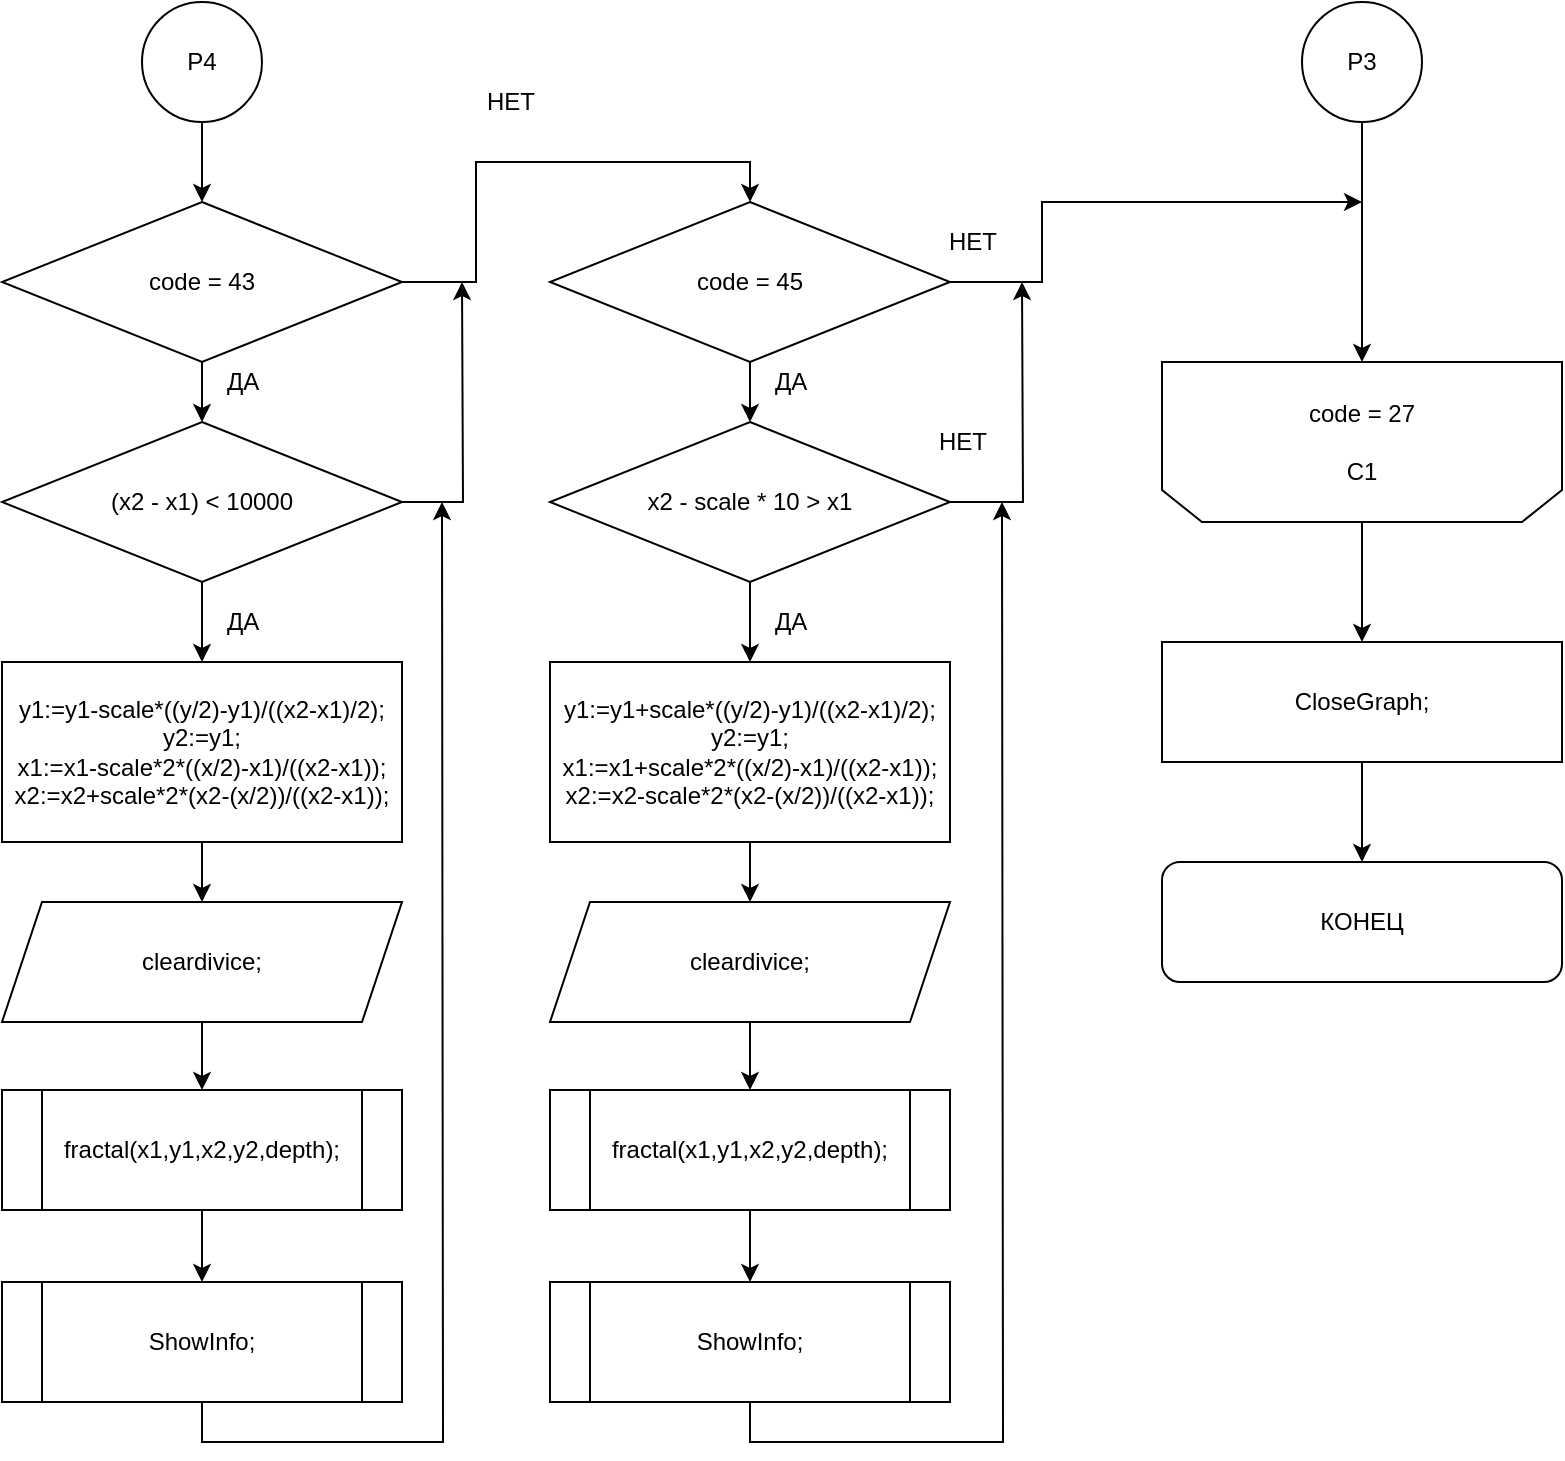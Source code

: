 <mxfile version="14.6.1" type="device"><diagram id="ECwL9-7BSf-l3iw5oNLO" name="Page-1"><mxGraphModel dx="1044" dy="-834" grid="1" gridSize="10" guides="1" tooltips="1" connect="1" arrows="1" fold="1" page="1" pageScale="1" pageWidth="827" pageHeight="1169" math="0" shadow="0"><root><mxCell id="0"/><mxCell id="1" parent="0"/><mxCell id="aOeAk5nu_Uj5CqO4Ikg1-162" style="edgeStyle=orthogonalEdgeStyle;rounded=0;orthogonalLoop=1;jettySize=auto;html=1;exitX=0.5;exitY=1;exitDx=0;exitDy=0;entryX=0.5;entryY=0;entryDx=0;entryDy=0;" edge="1" parent="1" source="aOeAk5nu_Uj5CqO4Ikg1-148" target="aOeAk5nu_Uj5CqO4Ikg1-150"><mxGeometry relative="1" as="geometry"/></mxCell><mxCell id="aOeAk5nu_Uj5CqO4Ikg1-148" value="P4" style="ellipse;whiteSpace=wrap;html=1;aspect=fixed;" vertex="1" parent="1"><mxGeometry x="110" y="2370" width="60" height="60" as="geometry"/></mxCell><mxCell id="aOeAk5nu_Uj5CqO4Ikg1-149" style="edgeStyle=orthogonalEdgeStyle;rounded=0;orthogonalLoop=1;jettySize=auto;html=1;exitX=0.5;exitY=1;exitDx=0;exitDy=0;entryX=0.5;entryY=0;entryDx=0;entryDy=0;" edge="1" parent="1" source="aOeAk5nu_Uj5CqO4Ikg1-150" target="aOeAk5nu_Uj5CqO4Ikg1-152"><mxGeometry relative="1" as="geometry"/></mxCell><mxCell id="aOeAk5nu_Uj5CqO4Ikg1-177" style="edgeStyle=orthogonalEdgeStyle;rounded=0;orthogonalLoop=1;jettySize=auto;html=1;exitX=1;exitY=0.5;exitDx=0;exitDy=0;entryX=0.5;entryY=0;entryDx=0;entryDy=0;" edge="1" parent="1" source="aOeAk5nu_Uj5CqO4Ikg1-150" target="aOeAk5nu_Uj5CqO4Ikg1-165"><mxGeometry relative="1" as="geometry"/></mxCell><mxCell id="aOeAk5nu_Uj5CqO4Ikg1-150" value="code = 43" style="rhombus;whiteSpace=wrap;html=1;" vertex="1" parent="1"><mxGeometry x="40" y="2470" width="200" height="80" as="geometry"/></mxCell><mxCell id="aOeAk5nu_Uj5CqO4Ikg1-151" style="edgeStyle=orthogonalEdgeStyle;rounded=0;orthogonalLoop=1;jettySize=auto;html=1;exitX=0.5;exitY=1;exitDx=0;exitDy=0;entryX=0.5;entryY=0;entryDx=0;entryDy=0;" edge="1" parent="1" source="aOeAk5nu_Uj5CqO4Ikg1-152" target="aOeAk5nu_Uj5CqO4Ikg1-155"><mxGeometry relative="1" as="geometry"/></mxCell><mxCell id="aOeAk5nu_Uj5CqO4Ikg1-179" style="edgeStyle=orthogonalEdgeStyle;rounded=0;orthogonalLoop=1;jettySize=auto;html=1;exitX=1;exitY=0.5;exitDx=0;exitDy=0;" edge="1" parent="1" source="aOeAk5nu_Uj5CqO4Ikg1-152"><mxGeometry relative="1" as="geometry"><mxPoint x="270" y="2510" as="targetPoint"/></mxGeometry></mxCell><mxCell id="aOeAk5nu_Uj5CqO4Ikg1-152" value="(x2 - x1) &amp;lt; 10000" style="rhombus;whiteSpace=wrap;html=1;" vertex="1" parent="1"><mxGeometry x="40" y="2580" width="200" height="80" as="geometry"/></mxCell><mxCell id="aOeAk5nu_Uj5CqO4Ikg1-153" value="ДА" style="text;html=1;align=center;verticalAlign=middle;resizable=0;points=[];autosize=1;strokeColor=none;" vertex="1" parent="1"><mxGeometry x="145" y="2550" width="30" height="20" as="geometry"/></mxCell><mxCell id="aOeAk5nu_Uj5CqO4Ikg1-163" style="edgeStyle=orthogonalEdgeStyle;rounded=0;orthogonalLoop=1;jettySize=auto;html=1;exitX=0.5;exitY=1;exitDx=0;exitDy=0;entryX=0.5;entryY=0;entryDx=0;entryDy=0;" edge="1" parent="1" source="aOeAk5nu_Uj5CqO4Ikg1-155" target="aOeAk5nu_Uj5CqO4Ikg1-157"><mxGeometry relative="1" as="geometry"/></mxCell><mxCell id="aOeAk5nu_Uj5CqO4Ikg1-155" value="&lt;div&gt;&lt;font style=&quot;font-size: 12px&quot;&gt;y1:=y1-scale*((y/2)-y1)/((x2-x1)/2);&lt;/font&gt;&lt;/div&gt;&lt;div&gt;&lt;font style=&quot;font-size: 12px&quot;&gt;y2:=y1;&lt;/font&gt;&lt;/div&gt;&lt;div&gt;&lt;span&gt;x1:=x1-scale*2*((x/2)-x1)/((x2-x1));&lt;/span&gt;&lt;/div&gt;&lt;div&gt;&lt;span&gt;x2:=x2+scale*2*(x2-(x/2))/((x2-x1));&lt;/span&gt;&lt;/div&gt;" style="rounded=0;whiteSpace=wrap;html=1;" vertex="1" parent="1"><mxGeometry x="40" y="2700" width="200" height="90" as="geometry"/></mxCell><mxCell id="aOeAk5nu_Uj5CqO4Ikg1-156" style="edgeStyle=orthogonalEdgeStyle;rounded=0;orthogonalLoop=1;jettySize=auto;html=1;exitX=0.5;exitY=1;exitDx=0;exitDy=0;entryX=0.5;entryY=0;entryDx=0;entryDy=0;" edge="1" parent="1" source="aOeAk5nu_Uj5CqO4Ikg1-157" target="aOeAk5nu_Uj5CqO4Ikg1-159"><mxGeometry relative="1" as="geometry"/></mxCell><mxCell id="aOeAk5nu_Uj5CqO4Ikg1-157" value="cleardivice;" style="shape=parallelogram;perimeter=parallelogramPerimeter;whiteSpace=wrap;html=1;fixedSize=1;" vertex="1" parent="1"><mxGeometry x="40" y="2820" width="200" height="60" as="geometry"/></mxCell><mxCell id="aOeAk5nu_Uj5CqO4Ikg1-158" style="edgeStyle=orthogonalEdgeStyle;rounded=0;orthogonalLoop=1;jettySize=auto;html=1;exitX=0.5;exitY=1;exitDx=0;exitDy=0;entryX=0.5;entryY=0;entryDx=0;entryDy=0;" edge="1" parent="1" source="aOeAk5nu_Uj5CqO4Ikg1-159" target="aOeAk5nu_Uj5CqO4Ikg1-160"><mxGeometry relative="1" as="geometry"/></mxCell><mxCell id="aOeAk5nu_Uj5CqO4Ikg1-159" value="fractal(x1,y1,x2,y2,depth);" style="shape=process;whiteSpace=wrap;html=1;backgroundOutline=1;" vertex="1" parent="1"><mxGeometry x="40" y="2914" width="200" height="60" as="geometry"/></mxCell><mxCell id="aOeAk5nu_Uj5CqO4Ikg1-180" style="edgeStyle=orthogonalEdgeStyle;rounded=0;orthogonalLoop=1;jettySize=auto;html=1;exitX=0.5;exitY=1;exitDx=0;exitDy=0;" edge="1" parent="1" source="aOeAk5nu_Uj5CqO4Ikg1-160"><mxGeometry relative="1" as="geometry"><mxPoint x="260" y="2620" as="targetPoint"/></mxGeometry></mxCell><mxCell id="aOeAk5nu_Uj5CqO4Ikg1-160" value="ShowInfo;" style="shape=process;whiteSpace=wrap;html=1;backgroundOutline=1;" vertex="1" parent="1"><mxGeometry x="40" y="3010" width="200" height="60" as="geometry"/></mxCell><mxCell id="aOeAk5nu_Uj5CqO4Ikg1-161" value="ДА" style="text;html=1;align=center;verticalAlign=middle;resizable=0;points=[];autosize=1;strokeColor=none;" vertex="1" parent="1"><mxGeometry x="145" y="2670" width="30" height="20" as="geometry"/></mxCell><mxCell id="aOeAk5nu_Uj5CqO4Ikg1-164" style="edgeStyle=orthogonalEdgeStyle;rounded=0;orthogonalLoop=1;jettySize=auto;html=1;exitX=0.5;exitY=1;exitDx=0;exitDy=0;entryX=0.5;entryY=0;entryDx=0;entryDy=0;" edge="1" parent="1" source="aOeAk5nu_Uj5CqO4Ikg1-165" target="aOeAk5nu_Uj5CqO4Ikg1-167"><mxGeometry relative="1" as="geometry"/></mxCell><mxCell id="aOeAk5nu_Uj5CqO4Ikg1-183" style="edgeStyle=orthogonalEdgeStyle;rounded=0;orthogonalLoop=1;jettySize=auto;html=1;exitX=1;exitY=0.5;exitDx=0;exitDy=0;" edge="1" parent="1" source="aOeAk5nu_Uj5CqO4Ikg1-165"><mxGeometry relative="1" as="geometry"><mxPoint x="720" y="2470" as="targetPoint"/><Array as="points"><mxPoint x="560" y="2510"/><mxPoint x="560" y="2470"/></Array></mxGeometry></mxCell><mxCell id="aOeAk5nu_Uj5CqO4Ikg1-165" value="code = 45" style="rhombus;whiteSpace=wrap;html=1;" vertex="1" parent="1"><mxGeometry x="314" y="2470" width="200" height="80" as="geometry"/></mxCell><mxCell id="aOeAk5nu_Uj5CqO4Ikg1-166" style="edgeStyle=orthogonalEdgeStyle;rounded=0;orthogonalLoop=1;jettySize=auto;html=1;exitX=0.5;exitY=1;exitDx=0;exitDy=0;entryX=0.5;entryY=0;entryDx=0;entryDy=0;" edge="1" parent="1" source="aOeAk5nu_Uj5CqO4Ikg1-167" target="aOeAk5nu_Uj5CqO4Ikg1-170"><mxGeometry relative="1" as="geometry"/></mxCell><mxCell id="aOeAk5nu_Uj5CqO4Ikg1-185" style="edgeStyle=orthogonalEdgeStyle;rounded=0;orthogonalLoop=1;jettySize=auto;html=1;exitX=1;exitY=0.5;exitDx=0;exitDy=0;" edge="1" parent="1" source="aOeAk5nu_Uj5CqO4Ikg1-167"><mxGeometry relative="1" as="geometry"><mxPoint x="550" y="2510" as="targetPoint"/></mxGeometry></mxCell><mxCell id="aOeAk5nu_Uj5CqO4Ikg1-167" value="x2 - scale * 10 &amp;gt; x1" style="rhombus;whiteSpace=wrap;html=1;" vertex="1" parent="1"><mxGeometry x="314" y="2580" width="200" height="80" as="geometry"/></mxCell><mxCell id="aOeAk5nu_Uj5CqO4Ikg1-168" value="ДА" style="text;html=1;align=center;verticalAlign=middle;resizable=0;points=[];autosize=1;strokeColor=none;" vertex="1" parent="1"><mxGeometry x="419" y="2550" width="30" height="20" as="geometry"/></mxCell><mxCell id="aOeAk5nu_Uj5CqO4Ikg1-169" style="edgeStyle=orthogonalEdgeStyle;rounded=0;orthogonalLoop=1;jettySize=auto;html=1;exitX=0.5;exitY=1;exitDx=0;exitDy=0;entryX=0.5;entryY=0;entryDx=0;entryDy=0;" edge="1" parent="1" source="aOeAk5nu_Uj5CqO4Ikg1-170" target="aOeAk5nu_Uj5CqO4Ikg1-172"><mxGeometry relative="1" as="geometry"/></mxCell><mxCell id="aOeAk5nu_Uj5CqO4Ikg1-170" value="&lt;div&gt;y1:=y1+scale*((y/2)-y1)/((x2-x1)/2);&lt;/div&gt;&lt;div&gt;&lt;span&gt;y2:=y1;&lt;/span&gt;&lt;/div&gt;&lt;div&gt;&lt;span&gt;x1:=x1+scale*2*((x/2)-x1)/((x2-x1));&lt;/span&gt;&lt;/div&gt;&lt;div&gt;&lt;span&gt;x2:=x2-scale*2*(x2-(x/2))/((x2-x1));&lt;/span&gt;&lt;/div&gt;" style="rounded=0;whiteSpace=wrap;html=1;" vertex="1" parent="1"><mxGeometry x="314" y="2700" width="200" height="90" as="geometry"/></mxCell><mxCell id="aOeAk5nu_Uj5CqO4Ikg1-171" style="edgeStyle=orthogonalEdgeStyle;rounded=0;orthogonalLoop=1;jettySize=auto;html=1;exitX=0.5;exitY=1;exitDx=0;exitDy=0;entryX=0.5;entryY=0;entryDx=0;entryDy=0;" edge="1" parent="1" source="aOeAk5nu_Uj5CqO4Ikg1-172" target="aOeAk5nu_Uj5CqO4Ikg1-174"><mxGeometry relative="1" as="geometry"/></mxCell><mxCell id="aOeAk5nu_Uj5CqO4Ikg1-172" value="cleardivice;" style="shape=parallelogram;perimeter=parallelogramPerimeter;whiteSpace=wrap;html=1;fixedSize=1;" vertex="1" parent="1"><mxGeometry x="314" y="2820" width="200" height="60" as="geometry"/></mxCell><mxCell id="aOeAk5nu_Uj5CqO4Ikg1-173" style="edgeStyle=orthogonalEdgeStyle;rounded=0;orthogonalLoop=1;jettySize=auto;html=1;exitX=0.5;exitY=1;exitDx=0;exitDy=0;entryX=0.5;entryY=0;entryDx=0;entryDy=0;" edge="1" parent="1" source="aOeAk5nu_Uj5CqO4Ikg1-174" target="aOeAk5nu_Uj5CqO4Ikg1-175"><mxGeometry relative="1" as="geometry"/></mxCell><mxCell id="aOeAk5nu_Uj5CqO4Ikg1-174" value="fractal(x1,y1,x2,y2,depth);" style="shape=process;whiteSpace=wrap;html=1;backgroundOutline=1;" vertex="1" parent="1"><mxGeometry x="314" y="2914" width="200" height="60" as="geometry"/></mxCell><mxCell id="aOeAk5nu_Uj5CqO4Ikg1-187" style="edgeStyle=orthogonalEdgeStyle;rounded=0;orthogonalLoop=1;jettySize=auto;html=1;exitX=0.5;exitY=1;exitDx=0;exitDy=0;" edge="1" parent="1" source="aOeAk5nu_Uj5CqO4Ikg1-175"><mxGeometry relative="1" as="geometry"><mxPoint x="540" y="2620" as="targetPoint"/></mxGeometry></mxCell><mxCell id="aOeAk5nu_Uj5CqO4Ikg1-175" value="ShowInfo;" style="shape=process;whiteSpace=wrap;html=1;backgroundOutline=1;" vertex="1" parent="1"><mxGeometry x="314" y="3010" width="200" height="60" as="geometry"/></mxCell><mxCell id="aOeAk5nu_Uj5CqO4Ikg1-176" value="ДА" style="text;html=1;align=center;verticalAlign=middle;resizable=0;points=[];autosize=1;strokeColor=none;" vertex="1" parent="1"><mxGeometry x="419" y="2670" width="30" height="20" as="geometry"/></mxCell><mxCell id="aOeAk5nu_Uj5CqO4Ikg1-178" value="НЕТ" style="text;html=1;align=center;verticalAlign=middle;resizable=0;points=[];autosize=1;strokeColor=none;" vertex="1" parent="1"><mxGeometry x="274" y="2410" width="40" height="20" as="geometry"/></mxCell><mxCell id="aOeAk5nu_Uj5CqO4Ikg1-188" style="edgeStyle=orthogonalEdgeStyle;rounded=0;orthogonalLoop=1;jettySize=auto;html=1;exitX=0.5;exitY=1;exitDx=0;exitDy=0;" edge="1" parent="1" source="aOeAk5nu_Uj5CqO4Ikg1-181"><mxGeometry relative="1" as="geometry"><mxPoint x="720" y="2550" as="targetPoint"/><Array as="points"><mxPoint x="720" y="2540"/></Array></mxGeometry></mxCell><mxCell id="aOeAk5nu_Uj5CqO4Ikg1-181" value="P3" style="ellipse;whiteSpace=wrap;html=1;aspect=fixed;" vertex="1" parent="1"><mxGeometry x="690" y="2370" width="60" height="60" as="geometry"/></mxCell><mxCell id="aOeAk5nu_Uj5CqO4Ikg1-184" value="НЕТ" style="text;html=1;align=center;verticalAlign=middle;resizable=0;points=[];autosize=1;strokeColor=none;" vertex="1" parent="1"><mxGeometry x="505" y="2480" width="40" height="20" as="geometry"/></mxCell><mxCell id="aOeAk5nu_Uj5CqO4Ikg1-186" value="НЕТ" style="text;html=1;align=center;verticalAlign=middle;resizable=0;points=[];autosize=1;strokeColor=none;" vertex="1" parent="1"><mxGeometry x="500" y="2580" width="40" height="20" as="geometry"/></mxCell><mxCell id="aOeAk5nu_Uj5CqO4Ikg1-193" style="edgeStyle=orthogonalEdgeStyle;rounded=0;orthogonalLoop=1;jettySize=auto;html=1;exitX=0.5;exitY=0;exitDx=0;exitDy=0;entryX=0.5;entryY=0;entryDx=0;entryDy=0;" edge="1" parent="1" source="aOeAk5nu_Uj5CqO4Ikg1-191" target="aOeAk5nu_Uj5CqO4Ikg1-192"><mxGeometry relative="1" as="geometry"/></mxCell><mxCell id="aOeAk5nu_Uj5CqO4Ikg1-191" value="code = 27&lt;br&gt;&lt;br&gt;C1" style="shape=loopLimit;whiteSpace=wrap;html=1;direction=west;" vertex="1" parent="1"><mxGeometry x="620" y="2550" width="200" height="80" as="geometry"/></mxCell><mxCell id="aOeAk5nu_Uj5CqO4Ikg1-195" style="edgeStyle=orthogonalEdgeStyle;rounded=0;orthogonalLoop=1;jettySize=auto;html=1;exitX=0.5;exitY=1;exitDx=0;exitDy=0;" edge="1" parent="1" source="aOeAk5nu_Uj5CqO4Ikg1-192" target="aOeAk5nu_Uj5CqO4Ikg1-194"><mxGeometry relative="1" as="geometry"/></mxCell><mxCell id="aOeAk5nu_Uj5CqO4Ikg1-192" value="CloseGraph;" style="rounded=0;whiteSpace=wrap;html=1;" vertex="1" parent="1"><mxGeometry x="620" y="2690" width="200" height="60" as="geometry"/></mxCell><mxCell id="aOeAk5nu_Uj5CqO4Ikg1-194" value="КОНЕЦ" style="rounded=1;whiteSpace=wrap;html=1;" vertex="1" parent="1"><mxGeometry x="620" y="2800" width="200" height="60" as="geometry"/></mxCell></root></mxGraphModel></diagram></mxfile>